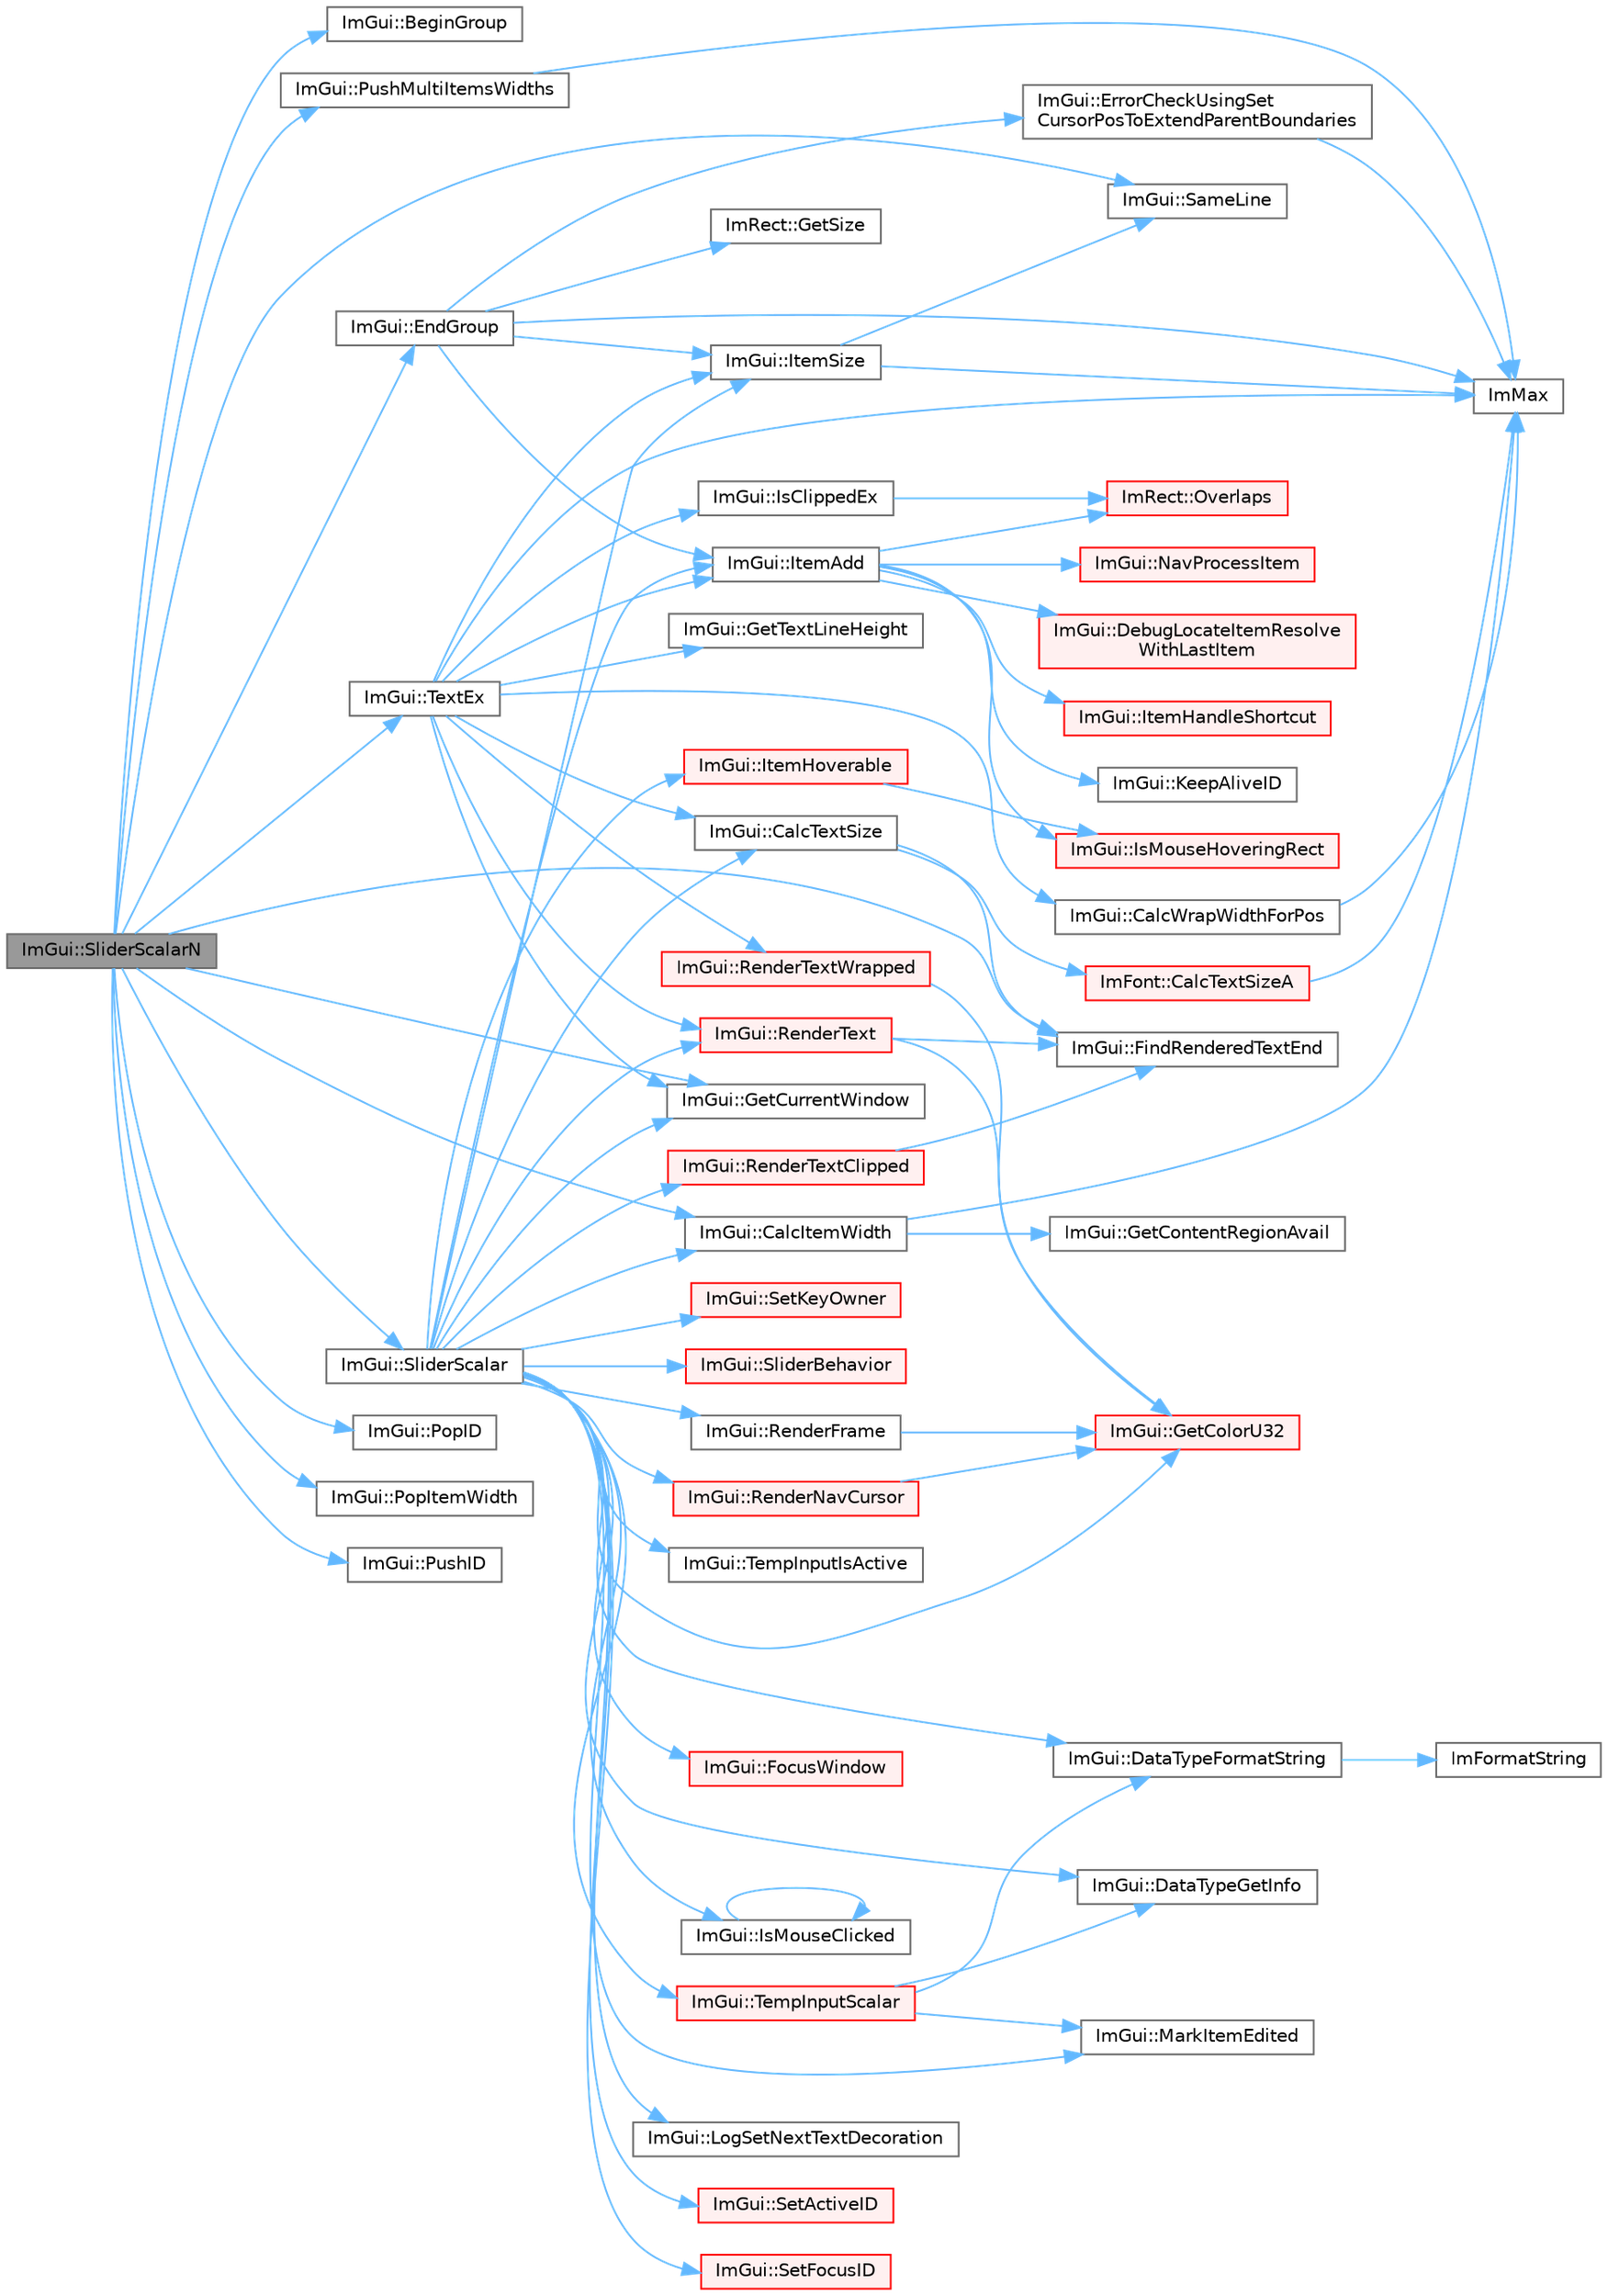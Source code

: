 digraph "ImGui::SliderScalarN"
{
 // LATEX_PDF_SIZE
  bgcolor="transparent";
  edge [fontname=Helvetica,fontsize=10,labelfontname=Helvetica,labelfontsize=10];
  node [fontname=Helvetica,fontsize=10,shape=box,height=0.2,width=0.4];
  rankdir="LR";
  Node1 [id="Node000001",label="ImGui::SliderScalarN",height=0.2,width=0.4,color="gray40", fillcolor="grey60", style="filled", fontcolor="black",tooltip=" "];
  Node1 -> Node2 [id="edge1_Node000001_Node000002",color="steelblue1",style="solid",tooltip=" "];
  Node2 [id="Node000002",label="ImGui::BeginGroup",height=0.2,width=0.4,color="grey40", fillcolor="white", style="filled",URL="$namespace_im_gui.html#a42407e196b7ed2a8755bff28aae9805f",tooltip=" "];
  Node1 -> Node3 [id="edge2_Node000001_Node000003",color="steelblue1",style="solid",tooltip=" "];
  Node3 [id="Node000003",label="ImGui::CalcItemWidth",height=0.2,width=0.4,color="grey40", fillcolor="white", style="filled",URL="$namespace_im_gui.html#ab3b3ba92ebd8bca4a552dd93321a1994",tooltip=" "];
  Node3 -> Node4 [id="edge3_Node000003_Node000004",color="steelblue1",style="solid",tooltip=" "];
  Node4 [id="Node000004",label="ImGui::GetContentRegionAvail",height=0.2,width=0.4,color="grey40", fillcolor="white", style="filled",URL="$namespace_im_gui.html#a410c8e19b2fea8b52746ca11b3930301",tooltip=" "];
  Node3 -> Node5 [id="edge4_Node000003_Node000005",color="steelblue1",style="solid",tooltip=" "];
  Node5 [id="Node000005",label="ImMax",height=0.2,width=0.4,color="grey40", fillcolor="white", style="filled",URL="$imgui__internal_8h.html#a7667efd95147d0422f140917c71a9226",tooltip=" "];
  Node1 -> Node6 [id="edge5_Node000001_Node000006",color="steelblue1",style="solid",tooltip=" "];
  Node6 [id="Node000006",label="ImGui::EndGroup",height=0.2,width=0.4,color="grey40", fillcolor="white", style="filled",URL="$namespace_im_gui.html#a05fc97fc64f28a55486087f503d9a622",tooltip=" "];
  Node6 -> Node7 [id="edge6_Node000006_Node000007",color="steelblue1",style="solid",tooltip=" "];
  Node7 [id="Node000007",label="ImGui::ErrorCheckUsingSet\lCursorPosToExtendParentBoundaries",height=0.2,width=0.4,color="grey40", fillcolor="white", style="filled",URL="$namespace_im_gui.html#ad5832500c14abd9e76e376b82701385b",tooltip=" "];
  Node7 -> Node5 [id="edge7_Node000007_Node000005",color="steelblue1",style="solid",tooltip=" "];
  Node6 -> Node8 [id="edge8_Node000006_Node000008",color="steelblue1",style="solid",tooltip=" "];
  Node8 [id="Node000008",label="ImRect::GetSize",height=0.2,width=0.4,color="grey40", fillcolor="white", style="filled",URL="$struct_im_rect.html#ae459d9c50003058cfb34519a571aaf33",tooltip=" "];
  Node6 -> Node5 [id="edge9_Node000006_Node000005",color="steelblue1",style="solid",tooltip=" "];
  Node6 -> Node9 [id="edge10_Node000006_Node000009",color="steelblue1",style="solid",tooltip=" "];
  Node9 [id="Node000009",label="ImGui::ItemAdd",height=0.2,width=0.4,color="grey40", fillcolor="white", style="filled",URL="$namespace_im_gui.html#a0c2ccafc8d403c02a6590ac21157b9ac",tooltip=" "];
  Node9 -> Node10 [id="edge11_Node000009_Node000010",color="steelblue1",style="solid",tooltip=" "];
  Node10 [id="Node000010",label="ImGui::DebugLocateItemResolve\lWithLastItem",height=0.2,width=0.4,color="red", fillcolor="#FFF0F0", style="filled",URL="$namespace_im_gui.html#ae8ab0d7dfc90af8e82db3ed9e7829219",tooltip=" "];
  Node9 -> Node34 [id="edge12_Node000009_Node000034",color="steelblue1",style="solid",tooltip=" "];
  Node34 [id="Node000034",label="ImGui::IsMouseHoveringRect",height=0.2,width=0.4,color="red", fillcolor="#FFF0F0", style="filled",URL="$namespace_im_gui.html#ae0b8ea0e06c457316d6aed6c5b2a1c25",tooltip=" "];
  Node9 -> Node38 [id="edge13_Node000009_Node000038",color="steelblue1",style="solid",tooltip=" "];
  Node38 [id="Node000038",label="ImGui::ItemHandleShortcut",height=0.2,width=0.4,color="red", fillcolor="#FFF0F0", style="filled",URL="$namespace_im_gui.html#a338deb537666a886cf3ece08c07e9fa9",tooltip=" "];
  Node9 -> Node41 [id="edge14_Node000009_Node000041",color="steelblue1",style="solid",tooltip=" "];
  Node41 [id="Node000041",label="ImGui::KeepAliveID",height=0.2,width=0.4,color="grey40", fillcolor="white", style="filled",URL="$namespace_im_gui.html#a85a245c78a9f7c351636bdad6e60c488",tooltip=" "];
  Node9 -> Node42 [id="edge15_Node000009_Node000042",color="steelblue1",style="solid",tooltip=" "];
  Node42 [id="Node000042",label="ImGui::NavProcessItem",height=0.2,width=0.4,color="red", fillcolor="#FFF0F0", style="filled",URL="$namespace_im_gui.html#aa217c2f0448788f3c064bf828a8f9d8f",tooltip=" "];
  Node9 -> Node72 [id="edge16_Node000009_Node000072",color="steelblue1",style="solid",tooltip=" "];
  Node72 [id="Node000072",label="ImRect::Overlaps",height=0.2,width=0.4,color="red", fillcolor="#FFF0F0", style="filled",URL="$struct_im_rect.html#a0af3bade3781e5e7c6afdf71ccfb0d43",tooltip=" "];
  Node6 -> Node73 [id="edge17_Node000006_Node000073",color="steelblue1",style="solid",tooltip=" "];
  Node73 [id="Node000073",label="ImGui::ItemSize",height=0.2,width=0.4,color="grey40", fillcolor="white", style="filled",URL="$namespace_im_gui.html#a4b5818a652d943ea54e0cec9fb3943d7",tooltip=" "];
  Node73 -> Node5 [id="edge18_Node000073_Node000005",color="steelblue1",style="solid",tooltip=" "];
  Node73 -> Node74 [id="edge19_Node000073_Node000074",color="steelblue1",style="solid",tooltip=" "];
  Node74 [id="Node000074",label="ImGui::SameLine",height=0.2,width=0.4,color="grey40", fillcolor="white", style="filled",URL="$namespace_im_gui.html#addd433eb3aae59119e341e80db474f66",tooltip=" "];
  Node1 -> Node61 [id="edge20_Node000001_Node000061",color="steelblue1",style="solid",tooltip=" "];
  Node61 [id="Node000061",label="ImGui::FindRenderedTextEnd",height=0.2,width=0.4,color="grey40", fillcolor="white", style="filled",URL="$namespace_im_gui.html#a7671e1dbc803a31b06081b52a771d83f",tooltip=" "];
  Node1 -> Node75 [id="edge21_Node000001_Node000075",color="steelblue1",style="solid",tooltip=" "];
  Node75 [id="Node000075",label="ImGui::GetCurrentWindow",height=0.2,width=0.4,color="grey40", fillcolor="white", style="filled",URL="$namespace_im_gui.html#ac452417b5004ca16a814a72cff153526",tooltip=" "];
  Node1 -> Node76 [id="edge22_Node000001_Node000076",color="steelblue1",style="solid",tooltip=" "];
  Node76 [id="Node000076",label="ImGui::PopID",height=0.2,width=0.4,color="grey40", fillcolor="white", style="filled",URL="$namespace_im_gui.html#aba0b2d8f890a5d435ae43d0c4a2d4dd1",tooltip=" "];
  Node1 -> Node77 [id="edge23_Node000001_Node000077",color="steelblue1",style="solid",tooltip=" "];
  Node77 [id="Node000077",label="ImGui::PopItemWidth",height=0.2,width=0.4,color="grey40", fillcolor="white", style="filled",URL="$namespace_im_gui.html#ad29a3fc0cb5dfc7f9fc7224512ce90bf",tooltip=" "];
  Node1 -> Node78 [id="edge24_Node000001_Node000078",color="steelblue1",style="solid",tooltip=" "];
  Node78 [id="Node000078",label="ImGui::PushID",height=0.2,width=0.4,color="grey40", fillcolor="white", style="filled",URL="$namespace_im_gui.html#a27a8533605dc5b8cabf161bf7715bbde",tooltip=" "];
  Node1 -> Node79 [id="edge25_Node000001_Node000079",color="steelblue1",style="solid",tooltip=" "];
  Node79 [id="Node000079",label="ImGui::PushMultiItemsWidths",height=0.2,width=0.4,color="grey40", fillcolor="white", style="filled",URL="$namespace_im_gui.html#a6ec35a6af1a0bbe454d79c2c63b030cc",tooltip=" "];
  Node79 -> Node5 [id="edge26_Node000079_Node000005",color="steelblue1",style="solid",tooltip=" "];
  Node1 -> Node74 [id="edge27_Node000001_Node000074",color="steelblue1",style="solid",tooltip=" "];
  Node1 -> Node80 [id="edge28_Node000001_Node000080",color="steelblue1",style="solid",tooltip=" "];
  Node80 [id="Node000080",label="ImGui::SliderScalar",height=0.2,width=0.4,color="grey40", fillcolor="white", style="filled",URL="$namespace_im_gui.html#afdd7faa9a69f75b8d674cdc207441bea",tooltip=" "];
  Node80 -> Node3 [id="edge29_Node000080_Node000003",color="steelblue1",style="solid",tooltip=" "];
  Node80 -> Node54 [id="edge30_Node000080_Node000054",color="steelblue1",style="solid",tooltip=" "];
  Node54 [id="Node000054",label="ImGui::CalcTextSize",height=0.2,width=0.4,color="grey40", fillcolor="white", style="filled",URL="$namespace_im_gui.html#a848b9db6cc4a186751c0ecebcaadc33b",tooltip=" "];
  Node54 -> Node55 [id="edge31_Node000054_Node000055",color="steelblue1",style="solid",tooltip=" "];
  Node55 [id="Node000055",label="ImFont::CalcTextSizeA",height=0.2,width=0.4,color="red", fillcolor="#FFF0F0", style="filled",URL="$struct_im_font.html#a418146c00c3dee351a411b952cce5175",tooltip=" "];
  Node55 -> Node5 [id="edge32_Node000055_Node000005",color="steelblue1",style="solid",tooltip=" "];
  Node54 -> Node61 [id="edge33_Node000054_Node000061",color="steelblue1",style="solid",tooltip=" "];
  Node80 -> Node81 [id="edge34_Node000080_Node000081",color="steelblue1",style="solid",tooltip=" "];
  Node81 [id="Node000081",label="ImGui::DataTypeFormatString",height=0.2,width=0.4,color="grey40", fillcolor="white", style="filled",URL="$namespace_im_gui.html#a5fda8e22d0e4721940aefcb7232b1f82",tooltip=" "];
  Node81 -> Node63 [id="edge35_Node000081_Node000063",color="steelblue1",style="solid",tooltip=" "];
  Node63 [id="Node000063",label="ImFormatString",height=0.2,width=0.4,color="grey40", fillcolor="white", style="filled",URL="$imgui_8cpp.html#a75ccaf7d676b1f567ba888ae42ac3809",tooltip=" "];
  Node80 -> Node82 [id="edge36_Node000080_Node000082",color="steelblue1",style="solid",tooltip=" "];
  Node82 [id="Node000082",label="ImGui::DataTypeGetInfo",height=0.2,width=0.4,color="grey40", fillcolor="white", style="filled",URL="$namespace_im_gui.html#a5b25ed1443e5a28d5a5725892e896578",tooltip=" "];
  Node80 -> Node83 [id="edge37_Node000080_Node000083",color="steelblue1",style="solid",tooltip=" "];
  Node83 [id="Node000083",label="ImGui::FocusWindow",height=0.2,width=0.4,color="red", fillcolor="#FFF0F0", style="filled",URL="$namespace_im_gui.html#a27aa6f2f3aa11778c6d023b1b223f262",tooltip=" "];
  Node80 -> Node100 [id="edge38_Node000080_Node000100",color="steelblue1",style="solid",tooltip=" "];
  Node100 [id="Node000100",label="ImGui::GetColorU32",height=0.2,width=0.4,color="red", fillcolor="#FFF0F0", style="filled",URL="$namespace_im_gui.html#a0de2d9bd347d9866511eb8d014e62556",tooltip=" "];
  Node80 -> Node75 [id="edge39_Node000080_Node000075",color="steelblue1",style="solid",tooltip=" "];
  Node80 -> Node102 [id="edge40_Node000080_Node000102",color="steelblue1",style="solid",tooltip=" "];
  Node102 [id="Node000102",label="ImGui::IsMouseClicked",height=0.2,width=0.4,color="grey40", fillcolor="white", style="filled",URL="$namespace_im_gui.html#a2d430db9485d0b3d86d51d5436225495",tooltip=" "];
  Node102 -> Node102 [id="edge41_Node000102_Node000102",color="steelblue1",style="solid",tooltip=" "];
  Node80 -> Node9 [id="edge42_Node000080_Node000009",color="steelblue1",style="solid",tooltip=" "];
  Node80 -> Node103 [id="edge43_Node000080_Node000103",color="steelblue1",style="solid",tooltip=" "];
  Node103 [id="Node000103",label="ImGui::ItemHoverable",height=0.2,width=0.4,color="red", fillcolor="#FFF0F0", style="filled",URL="$namespace_im_gui.html#a1d7304e335dbe35c4d97b67854111ed2",tooltip=" "];
  Node103 -> Node34 [id="edge44_Node000103_Node000034",color="steelblue1",style="solid",tooltip=" "];
  Node80 -> Node73 [id="edge45_Node000080_Node000073",color="steelblue1",style="solid",tooltip=" "];
  Node80 -> Node265 [id="edge46_Node000080_Node000265",color="steelblue1",style="solid",tooltip=" "];
  Node265 [id="Node000265",label="ImGui::LogSetNextTextDecoration",height=0.2,width=0.4,color="grey40", fillcolor="white", style="filled",URL="$namespace_im_gui.html#a66bc1e61bff5f2170bcd2d7d071eaa22",tooltip=" "];
  Node80 -> Node287 [id="edge47_Node000080_Node000287",color="steelblue1",style="solid",tooltip=" "];
  Node287 [id="Node000287",label="ImGui::MarkItemEdited",height=0.2,width=0.4,color="grey40", fillcolor="white", style="filled",URL="$namespace_im_gui.html#a83036681a36fbee2d35b5b57a1ef72e6",tooltip=" "];
  Node80 -> Node232 [id="edge48_Node000080_Node000232",color="steelblue1",style="solid",tooltip=" "];
  Node232 [id="Node000232",label="ImGui::RenderFrame",height=0.2,width=0.4,color="grey40", fillcolor="white", style="filled",URL="$namespace_im_gui.html#a6eb97ff501764c37df4ffd99ebadeba7",tooltip=" "];
  Node232 -> Node100 [id="edge49_Node000232_Node000100",color="steelblue1",style="solid",tooltip=" "];
  Node80 -> Node233 [id="edge50_Node000080_Node000233",color="steelblue1",style="solid",tooltip=" "];
  Node233 [id="Node000233",label="ImGui::RenderNavCursor",height=0.2,width=0.4,color="red", fillcolor="#FFF0F0", style="filled",URL="$namespace_im_gui.html#a2722dcfe26c7f6e8cd522102ef5b7df2",tooltip=" "];
  Node233 -> Node100 [id="edge51_Node000233_Node000100",color="steelblue1",style="solid",tooltip=" "];
  Node80 -> Node275 [id="edge52_Node000080_Node000275",color="steelblue1",style="solid",tooltip=" "];
  Node275 [id="Node000275",label="ImGui::RenderText",height=0.2,width=0.4,color="red", fillcolor="#FFF0F0", style="filled",URL="$namespace_im_gui.html#a9971ce57f2a288ac3a12df886c5550d1",tooltip=" "];
  Node275 -> Node61 [id="edge53_Node000275_Node000061",color="steelblue1",style="solid",tooltip=" "];
  Node275 -> Node100 [id="edge54_Node000275_Node000100",color="steelblue1",style="solid",tooltip=" "];
  Node80 -> Node281 [id="edge55_Node000080_Node000281",color="steelblue1",style="solid",tooltip=" "];
  Node281 [id="Node000281",label="ImGui::RenderTextClipped",height=0.2,width=0.4,color="red", fillcolor="#FFF0F0", style="filled",URL="$namespace_im_gui.html#ab362eafae794c7364a6b96ea06f38eb9",tooltip=" "];
  Node281 -> Node61 [id="edge56_Node000281_Node000061",color="steelblue1",style="solid",tooltip=" "];
  Node80 -> Node89 [id="edge57_Node000080_Node000089",color="steelblue1",style="solid",tooltip=" "];
  Node89 [id="Node000089",label="ImGui::SetActiveID",height=0.2,width=0.4,color="red", fillcolor="#FFF0F0", style="filled",URL="$namespace_im_gui.html#a27b8ace13a8c421ee8405f0cbebe4ead",tooltip=" "];
  Node80 -> Node290 [id="edge58_Node000080_Node000290",color="steelblue1",style="solid",tooltip=" "];
  Node290 [id="Node000290",label="ImGui::SetFocusID",height=0.2,width=0.4,color="red", fillcolor="#FFF0F0", style="filled",URL="$namespace_im_gui.html#a8ad578d7141486ff12b59b0c251234e6",tooltip=" "];
  Node80 -> Node216 [id="edge59_Node000080_Node000216",color="steelblue1",style="solid",tooltip=" "];
  Node216 [id="Node000216",label="ImGui::SetKeyOwner",height=0.2,width=0.4,color="red", fillcolor="#FFF0F0", style="filled",URL="$namespace_im_gui.html#ac415798dd69ab045cda84dd14a52c3ea",tooltip=" "];
  Node80 -> Node520 [id="edge60_Node000080_Node000520",color="steelblue1",style="solid",tooltip=" "];
  Node520 [id="Node000520",label="ImGui::SliderBehavior",height=0.2,width=0.4,color="red", fillcolor="#FFF0F0", style="filled",URL="$namespace_im_gui.html#af8d5d2cfa55221448e55e51b1abcfe93",tooltip=" "];
  Node80 -> Node522 [id="edge61_Node000080_Node000522",color="steelblue1",style="solid",tooltip=" "];
  Node522 [id="Node000522",label="ImGui::TempInputIsActive",height=0.2,width=0.4,color="grey40", fillcolor="white", style="filled",URL="$namespace_im_gui.html#a4e5c8dd9a681f3b8f8f36b07d84ae0e5",tooltip=" "];
  Node80 -> Node523 [id="edge62_Node000080_Node000523",color="steelblue1",style="solid",tooltip=" "];
  Node523 [id="Node000523",label="ImGui::TempInputScalar",height=0.2,width=0.4,color="red", fillcolor="#FFF0F0", style="filled",URL="$namespace_im_gui.html#a392fed3e7db2a75abf217bf84c6abce9",tooltip=" "];
  Node523 -> Node81 [id="edge63_Node000523_Node000081",color="steelblue1",style="solid",tooltip=" "];
  Node523 -> Node82 [id="edge64_Node000523_Node000082",color="steelblue1",style="solid",tooltip=" "];
  Node523 -> Node287 [id="edge65_Node000523_Node000287",color="steelblue1",style="solid",tooltip=" "];
  Node1 -> Node565 [id="edge66_Node000001_Node000565",color="steelblue1",style="solid",tooltip=" "];
  Node565 [id="Node000565",label="ImGui::TextEx",height=0.2,width=0.4,color="grey40", fillcolor="white", style="filled",URL="$namespace_im_gui.html#aae6420fec03511fd478d9108f31e6b5f",tooltip=" "];
  Node565 -> Node54 [id="edge67_Node000565_Node000054",color="steelblue1",style="solid",tooltip=" "];
  Node565 -> Node566 [id="edge68_Node000565_Node000566",color="steelblue1",style="solid",tooltip=" "];
  Node566 [id="Node000566",label="ImGui::CalcWrapWidthForPos",height=0.2,width=0.4,color="grey40", fillcolor="white", style="filled",URL="$namespace_im_gui.html#a66416151e58c34cd02973976de66e0e9",tooltip=" "];
  Node566 -> Node5 [id="edge69_Node000566_Node000005",color="steelblue1",style="solid",tooltip=" "];
  Node565 -> Node75 [id="edge70_Node000565_Node000075",color="steelblue1",style="solid",tooltip=" "];
  Node565 -> Node567 [id="edge71_Node000565_Node000567",color="steelblue1",style="solid",tooltip=" "];
  Node567 [id="Node000567",label="ImGui::GetTextLineHeight",height=0.2,width=0.4,color="grey40", fillcolor="white", style="filled",URL="$namespace_im_gui.html#aaba5637199d31ea23d4d143b30a44aff",tooltip=" "];
  Node565 -> Node5 [id="edge72_Node000565_Node000005",color="steelblue1",style="solid",tooltip=" "];
  Node565 -> Node568 [id="edge73_Node000565_Node000568",color="steelblue1",style="solid",tooltip=" "];
  Node568 [id="Node000568",label="ImGui::IsClippedEx",height=0.2,width=0.4,color="grey40", fillcolor="white", style="filled",URL="$namespace_im_gui.html#a7c21c85f5c95aa4ce6c2bd28bb980d44",tooltip=" "];
  Node568 -> Node72 [id="edge74_Node000568_Node000072",color="steelblue1",style="solid",tooltip=" "];
  Node565 -> Node9 [id="edge75_Node000565_Node000009",color="steelblue1",style="solid",tooltip=" "];
  Node565 -> Node73 [id="edge76_Node000565_Node000073",color="steelblue1",style="solid",tooltip=" "];
  Node565 -> Node275 [id="edge77_Node000565_Node000275",color="steelblue1",style="solid",tooltip=" "];
  Node565 -> Node569 [id="edge78_Node000565_Node000569",color="steelblue1",style="solid",tooltip=" "];
  Node569 [id="Node000569",label="ImGui::RenderTextWrapped",height=0.2,width=0.4,color="red", fillcolor="#FFF0F0", style="filled",URL="$namespace_im_gui.html#aa483b40f6899e1b289b4bf6c2673d1d2",tooltip=" "];
  Node569 -> Node100 [id="edge79_Node000569_Node000100",color="steelblue1",style="solid",tooltip=" "];
}
